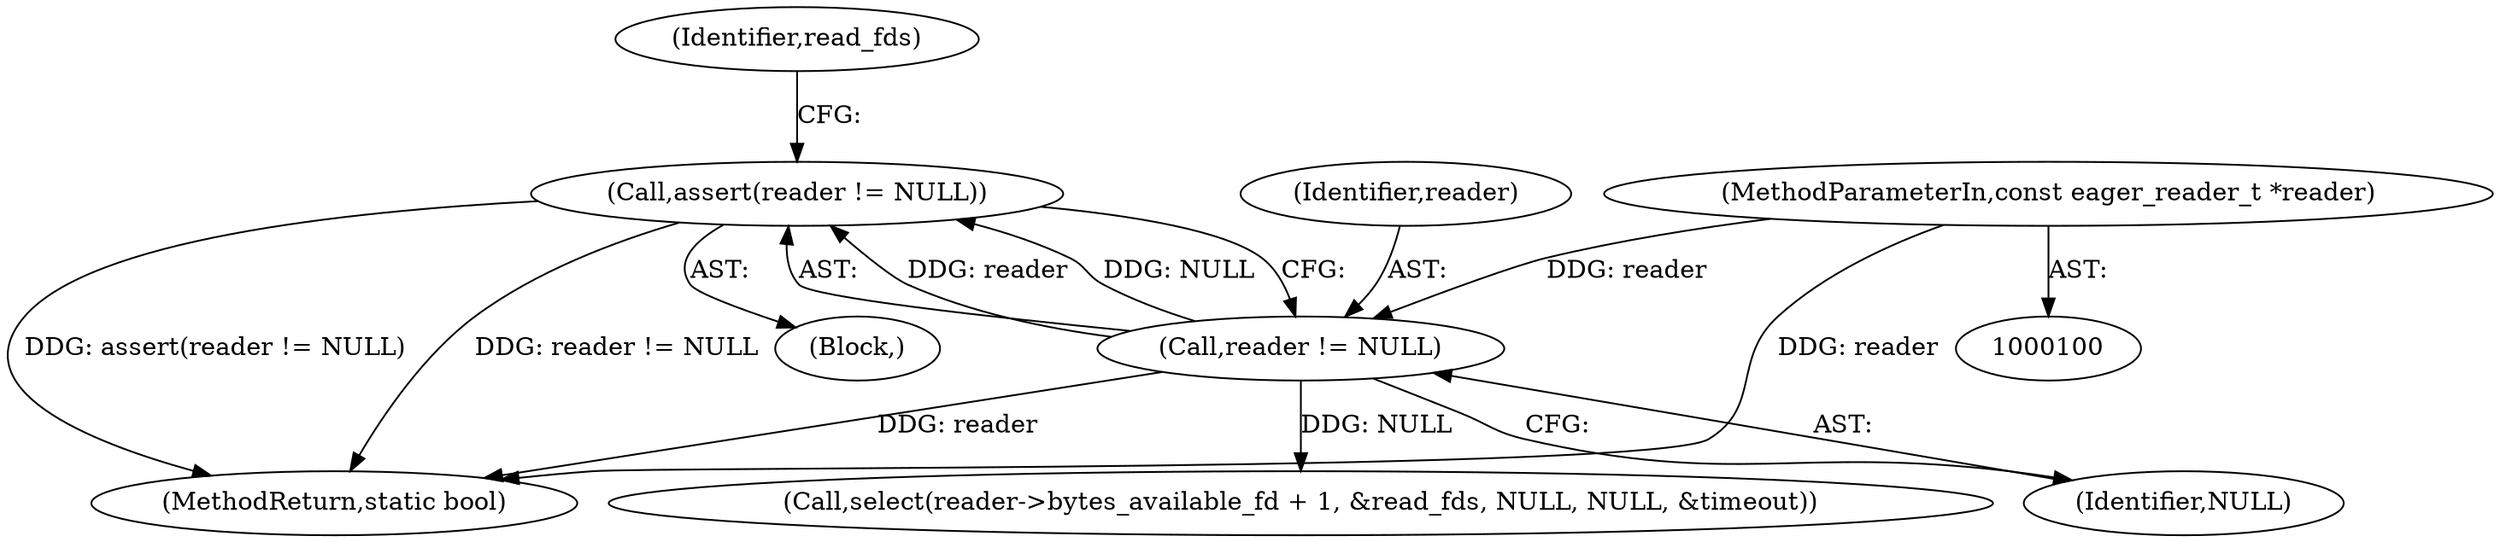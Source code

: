 digraph "0_Android_472271b153c5dc53c28beac55480a8d8434b2d5c_57@API" {
"1000103" [label="(Call,assert(reader != NULL))"];
"1000104" [label="(Call,reader != NULL)"];
"1000101" [label="(MethodParameterIn,const eager_reader_t *reader)"];
"1000101" [label="(MethodParameterIn,const eager_reader_t *reader)"];
"1000104" [label="(Call,reader != NULL)"];
"1000105" [label="(Identifier,reader)"];
"1000110" [label="(Identifier,read_fds)"];
"1000147" [label="(MethodReturn,static bool)"];
"1000106" [label="(Identifier,NULL)"];
"1000128" [label="(Call,select(reader->bytes_available_fd + 1, &read_fds, NULL, NULL, &timeout))"];
"1000103" [label="(Call,assert(reader != NULL))"];
"1000102" [label="(Block,)"];
"1000103" -> "1000102"  [label="AST: "];
"1000103" -> "1000104"  [label="CFG: "];
"1000104" -> "1000103"  [label="AST: "];
"1000110" -> "1000103"  [label="CFG: "];
"1000103" -> "1000147"  [label="DDG: reader != NULL"];
"1000103" -> "1000147"  [label="DDG: assert(reader != NULL)"];
"1000104" -> "1000103"  [label="DDG: reader"];
"1000104" -> "1000103"  [label="DDG: NULL"];
"1000104" -> "1000106"  [label="CFG: "];
"1000105" -> "1000104"  [label="AST: "];
"1000106" -> "1000104"  [label="AST: "];
"1000104" -> "1000147"  [label="DDG: reader"];
"1000101" -> "1000104"  [label="DDG: reader"];
"1000104" -> "1000128"  [label="DDG: NULL"];
"1000101" -> "1000100"  [label="AST: "];
"1000101" -> "1000147"  [label="DDG: reader"];
}

